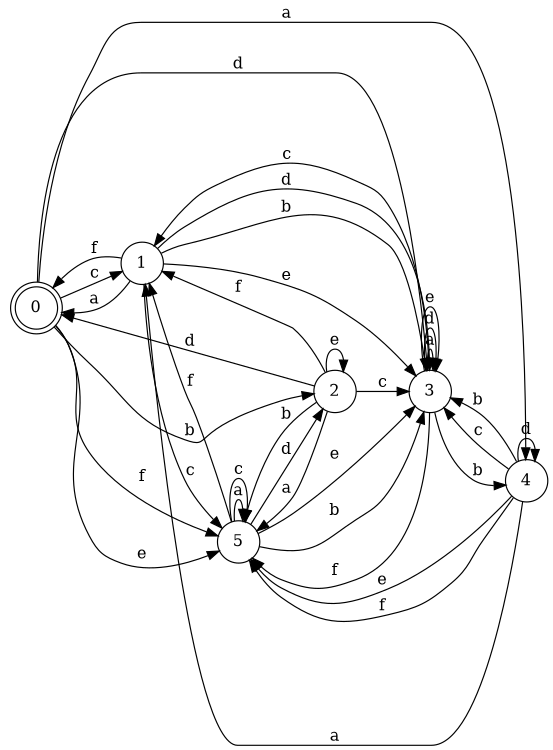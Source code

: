 digraph n5_6 {
__start0 [label="" shape="none"];

rankdir=LR;
size="8,5";

s0 [style="rounded,filled", color="black", fillcolor="white" shape="doublecircle", label="0"];
s1 [style="filled", color="black", fillcolor="white" shape="circle", label="1"];
s2 [style="filled", color="black", fillcolor="white" shape="circle", label="2"];
s3 [style="filled", color="black", fillcolor="white" shape="circle", label="3"];
s4 [style="filled", color="black", fillcolor="white" shape="circle", label="4"];
s5 [style="filled", color="black", fillcolor="white" shape="circle", label="5"];
s0 -> s4 [label="a"];
s0 -> s2 [label="b"];
s0 -> s1 [label="c"];
s0 -> s3 [label="d"];
s0 -> s5 [label="e"];
s0 -> s5 [label="f"];
s1 -> s0 [label="a"];
s1 -> s3 [label="b"];
s1 -> s5 [label="c"];
s1 -> s3 [label="d"];
s1 -> s3 [label="e"];
s1 -> s0 [label="f"];
s2 -> s5 [label="a"];
s2 -> s5 [label="b"];
s2 -> s3 [label="c"];
s2 -> s0 [label="d"];
s2 -> s2 [label="e"];
s2 -> s1 [label="f"];
s3 -> s3 [label="a"];
s3 -> s4 [label="b"];
s3 -> s1 [label="c"];
s3 -> s3 [label="d"];
s3 -> s3 [label="e"];
s3 -> s5 [label="f"];
s4 -> s1 [label="a"];
s4 -> s3 [label="b"];
s4 -> s3 [label="c"];
s4 -> s4 [label="d"];
s4 -> s5 [label="e"];
s4 -> s5 [label="f"];
s5 -> s5 [label="a"];
s5 -> s3 [label="b"];
s5 -> s5 [label="c"];
s5 -> s2 [label="d"];
s5 -> s3 [label="e"];
s5 -> s1 [label="f"];

}
